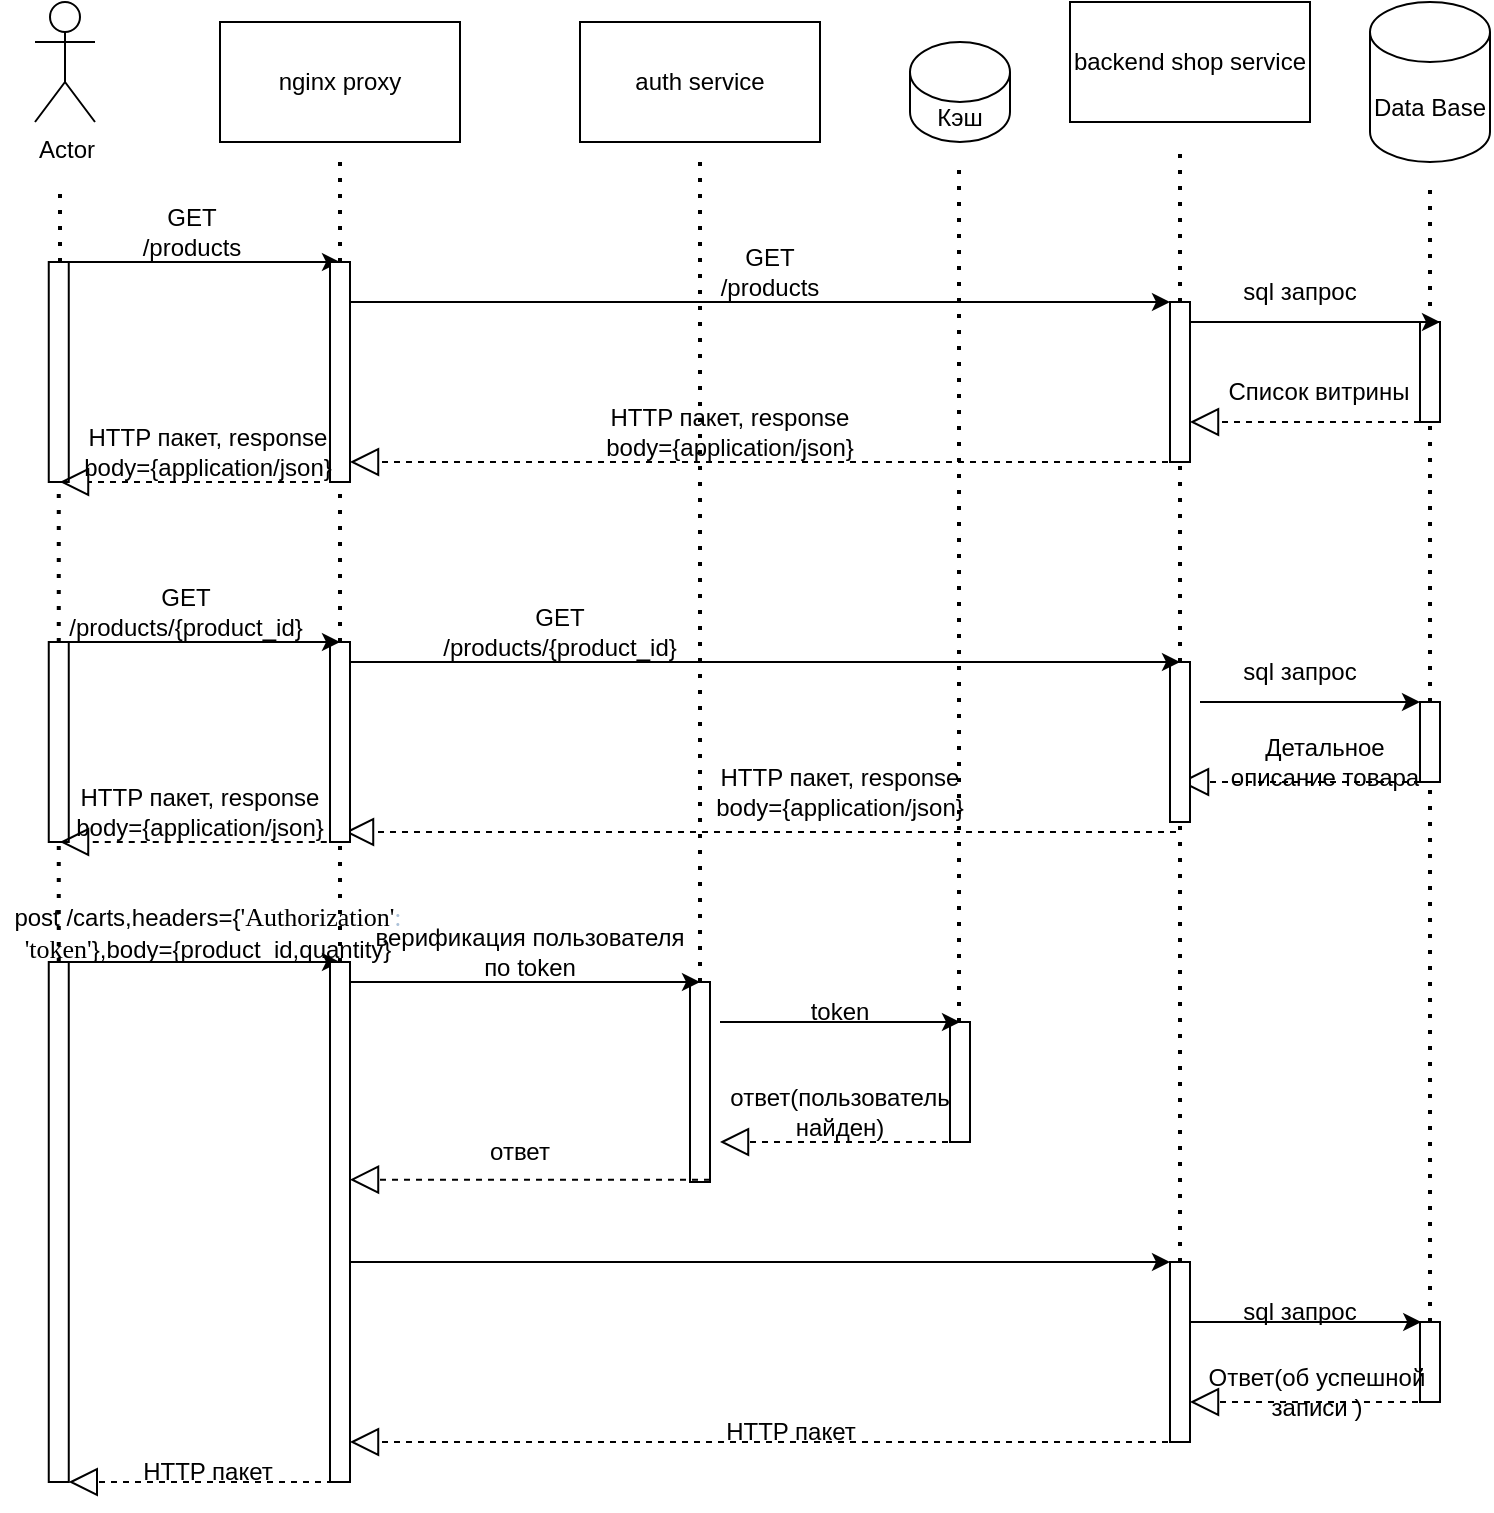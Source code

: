 <mxfile version="26.2.6">
  <diagram name="Page-1" id="2YBvvXClWsGukQMizWep">
    <mxGraphModel dx="978" dy="-429" grid="1" gridSize="10" guides="1" tooltips="1" connect="1" arrows="1" fold="1" page="1" pageScale="1" pageWidth="850" pageHeight="1100" math="0" shadow="0">
      <root>
        <mxCell id="0" />
        <mxCell id="1" parent="0" />
        <mxCell id="mWeFcGI8tAbBwMgsGRlw-103" value="" style="html=1;points=[[0,0,0,0,5],[0,1,0,0,-5],[1,0,0,0,5],[1,1,0,0,-5]];perimeter=orthogonalPerimeter;outlineConnect=0;targetShapes=umlLifeline;portConstraint=eastwest;newEdgeStyle={&quot;curved&quot;:0,&quot;rounded&quot;:0};" parent="1" vertex="1">
          <mxGeometry x="505" y="2150" width="10" height="60" as="geometry" />
        </mxCell>
        <mxCell id="mWeFcGI8tAbBwMgsGRlw-88" value="" style="html=1;points=[[0,0,0,0,5],[0,1,0,0,-5],[1,0,0,0,5],[1,1,0,0,-5]];perimeter=orthogonalPerimeter;outlineConnect=0;targetShapes=umlLifeline;portConstraint=eastwest;newEdgeStyle={&quot;curved&quot;:0,&quot;rounded&quot;:0};" parent="1" vertex="1">
          <mxGeometry x="375" y="2130" width="10" height="100" as="geometry" />
        </mxCell>
        <mxCell id="mWeFcGI8tAbBwMgsGRlw-29" value="" style="html=1;points=[[0,0,0,0,5],[0,1,0,0,-5],[1,0,0,0,5],[1,1,0,0,-5]];perimeter=orthogonalPerimeter;outlineConnect=0;targetShapes=umlLifeline;portConstraint=eastwest;newEdgeStyle={&quot;curved&quot;:0,&quot;rounded&quot;:0};" parent="1" vertex="1">
          <mxGeometry x="740" y="1800" width="10" height="50" as="geometry" />
        </mxCell>
        <mxCell id="mWeFcGI8tAbBwMgsGRlw-38" value="" style="html=1;points=[[0,0,0,0,5],[0,1,0,0,-5],[1,0,0,0,5],[1,1,0,0,-5]];perimeter=orthogonalPerimeter;outlineConnect=0;targetShapes=umlLifeline;portConstraint=eastwest;newEdgeStyle={&quot;curved&quot;:0,&quot;rounded&quot;:0};" parent="1" vertex="1">
          <mxGeometry x="615" y="1790" width="10" height="80" as="geometry" />
        </mxCell>
        <mxCell id="mWeFcGI8tAbBwMgsGRlw-11" value="Actor" style="shape=umlActor;verticalLabelPosition=bottom;verticalAlign=top;html=1;outlineConnect=0;" parent="1" vertex="1">
          <mxGeometry x="47.5" y="1640" width="30" height="60" as="geometry" />
        </mxCell>
        <mxCell id="mWeFcGI8tAbBwMgsGRlw-12" value="nginx proxy" style="rounded=0;whiteSpace=wrap;html=1;" parent="1" vertex="1">
          <mxGeometry x="140" y="1650" width="120" height="60" as="geometry" />
        </mxCell>
        <mxCell id="mWeFcGI8tAbBwMgsGRlw-13" value="auth service" style="rounded=0;whiteSpace=wrap;html=1;" parent="1" vertex="1">
          <mxGeometry x="320" y="1650" width="120" height="60" as="geometry" />
        </mxCell>
        <mxCell id="mWeFcGI8tAbBwMgsGRlw-14" value="backend shop service" style="rounded=0;whiteSpace=wrap;html=1;" parent="1" vertex="1">
          <mxGeometry x="565" y="1640" width="120" height="60" as="geometry" />
        </mxCell>
        <mxCell id="mWeFcGI8tAbBwMgsGRlw-16" value="Data Base" style="shape=cylinder3;whiteSpace=wrap;html=1;boundedLbl=1;backgroundOutline=1;size=15;" parent="1" vertex="1">
          <mxGeometry x="715" y="1640" width="60" height="80" as="geometry" />
        </mxCell>
        <mxCell id="mWeFcGI8tAbBwMgsGRlw-17" value="" style="endArrow=none;dashed=1;html=1;dashPattern=1 3;strokeWidth=2;rounded=0;" parent="1" source="mWeFcGI8tAbBwMgsGRlw-23" edge="1">
          <mxGeometry width="50" height="50" relative="1" as="geometry">
            <mxPoint x="60" y="2650" as="sourcePoint" />
            <mxPoint x="60" y="1730" as="targetPoint" />
          </mxGeometry>
        </mxCell>
        <mxCell id="mWeFcGI8tAbBwMgsGRlw-18" value="" style="endArrow=none;dashed=1;html=1;dashPattern=1 3;strokeWidth=2;rounded=0;" parent="1" source="mWeFcGI8tAbBwMgsGRlw-36" edge="1">
          <mxGeometry width="50" height="50" relative="1" as="geometry">
            <mxPoint x="199.5" y="2650" as="sourcePoint" />
            <mxPoint x="200" y="1720" as="targetPoint" />
          </mxGeometry>
        </mxCell>
        <mxCell id="mWeFcGI8tAbBwMgsGRlw-20" value="" style="endArrow=none;dashed=1;html=1;dashPattern=1 3;strokeWidth=2;rounded=0;" parent="1" source="mWeFcGI8tAbBwMgsGRlw-38" edge="1">
          <mxGeometry width="50" height="50" relative="1" as="geometry">
            <mxPoint x="619.5" y="2650" as="sourcePoint" />
            <mxPoint x="620" y="1710" as="targetPoint" />
          </mxGeometry>
        </mxCell>
        <mxCell id="mWeFcGI8tAbBwMgsGRlw-22" value="" style="endArrow=none;dashed=1;html=1;dashPattern=1 3;strokeWidth=2;rounded=0;" parent="1" source="mWeFcGI8tAbBwMgsGRlw-29" edge="1">
          <mxGeometry width="50" height="50" relative="1" as="geometry">
            <mxPoint x="709.5" y="2650" as="sourcePoint" />
            <mxPoint x="745" y="1730" as="targetPoint" />
          </mxGeometry>
        </mxCell>
        <mxCell id="mWeFcGI8tAbBwMgsGRlw-24" value="" style="endArrow=none;dashed=1;html=1;dashPattern=1 3;strokeWidth=2;rounded=0;" parent="1" source="mWeFcGI8tAbBwMgsGRlw-49" target="mWeFcGI8tAbBwMgsGRlw-23" edge="1">
          <mxGeometry width="50" height="50" relative="1" as="geometry">
            <mxPoint x="60" y="2650" as="sourcePoint" />
            <mxPoint x="60" y="1730" as="targetPoint" />
          </mxGeometry>
        </mxCell>
        <mxCell id="mWeFcGI8tAbBwMgsGRlw-23" value="" style="html=1;points=[[0,0,0,0,5],[0,1,0,0,-5],[1,0,0,0,5],[1,1,0,0,-5]];perimeter=orthogonalPerimeter;outlineConnect=0;targetShapes=umlLifeline;portConstraint=eastwest;newEdgeStyle={&quot;curved&quot;:0,&quot;rounded&quot;:0};" parent="1" vertex="1">
          <mxGeometry x="54.38" y="1770" width="10" height="110" as="geometry" />
        </mxCell>
        <mxCell id="mWeFcGI8tAbBwMgsGRlw-25" value="" style="endArrow=classic;html=1;rounded=0;" parent="1" edge="1">
          <mxGeometry width="50" height="50" relative="1" as="geometry">
            <mxPoint x="64.38" y="1770" as="sourcePoint" />
            <mxPoint x="200" y="1770" as="targetPoint" />
          </mxGeometry>
        </mxCell>
        <mxCell id="mWeFcGI8tAbBwMgsGRlw-27" value="" style="endArrow=classic;html=1;rounded=0;" parent="1" target="mWeFcGI8tAbBwMgsGRlw-38" edge="1">
          <mxGeometry width="50" height="50" relative="1" as="geometry">
            <mxPoint x="200" y="1790" as="sourcePoint" />
            <mxPoint x="610" y="1790" as="targetPoint" />
          </mxGeometry>
        </mxCell>
        <mxCell id="mWeFcGI8tAbBwMgsGRlw-28" value="" style="endArrow=classic;html=1;rounded=0;" parent="1" source="mWeFcGI8tAbBwMgsGRlw-38" edge="1">
          <mxGeometry width="50" height="50" relative="1" as="geometry">
            <mxPoint x="640" y="1800" as="sourcePoint" />
            <mxPoint x="750" y="1800" as="targetPoint" />
          </mxGeometry>
        </mxCell>
        <mxCell id="mWeFcGI8tAbBwMgsGRlw-30" value="" style="endArrow=none;dashed=1;html=1;dashPattern=1 3;strokeWidth=2;rounded=0;" parent="1" source="mWeFcGI8tAbBwMgsGRlw-63" target="mWeFcGI8tAbBwMgsGRlw-29" edge="1">
          <mxGeometry width="50" height="50" relative="1" as="geometry">
            <mxPoint x="744.5" y="2650" as="sourcePoint" />
            <mxPoint x="744.5" y="1730" as="targetPoint" />
          </mxGeometry>
        </mxCell>
        <mxCell id="mWeFcGI8tAbBwMgsGRlw-32" value="" style="endArrow=block;dashed=1;endFill=0;endSize=12;html=1;rounded=0;" parent="1" source="mWeFcGI8tAbBwMgsGRlw-29" target="mWeFcGI8tAbBwMgsGRlw-38" edge="1">
          <mxGeometry width="160" relative="1" as="geometry">
            <mxPoint x="705" y="1850" as="sourcePoint" />
            <mxPoint x="540" y="1850" as="targetPoint" />
            <Array as="points">
              <mxPoint x="690" y="1850" />
            </Array>
          </mxGeometry>
        </mxCell>
        <mxCell id="mWeFcGI8tAbBwMgsGRlw-33" value="" style="endArrow=block;dashed=1;endFill=0;endSize=12;html=1;rounded=0;" parent="1" target="mWeFcGI8tAbBwMgsGRlw-36" edge="1">
          <mxGeometry width="160" relative="1" as="geometry">
            <mxPoint x="620" y="1870" as="sourcePoint" />
            <mxPoint x="200" y="1870" as="targetPoint" />
          </mxGeometry>
        </mxCell>
        <mxCell id="mWeFcGI8tAbBwMgsGRlw-37" value="" style="endArrow=none;dashed=1;html=1;dashPattern=1 3;strokeWidth=2;rounded=0;" parent="1" source="mWeFcGI8tAbBwMgsGRlw-59" target="mWeFcGI8tAbBwMgsGRlw-36" edge="1">
          <mxGeometry width="50" height="50" relative="1" as="geometry">
            <mxPoint x="199.5" y="2650" as="sourcePoint" />
            <mxPoint x="199.5" y="1730" as="targetPoint" />
          </mxGeometry>
        </mxCell>
        <mxCell id="mWeFcGI8tAbBwMgsGRlw-36" value="" style="html=1;points=[[0,0,0,0,5],[0,1,0,0,-5],[1,0,0,0,5],[1,1,0,0,-5]];perimeter=orthogonalPerimeter;outlineConnect=0;targetShapes=umlLifeline;portConstraint=eastwest;newEdgeStyle={&quot;curved&quot;:0,&quot;rounded&quot;:0};" parent="1" vertex="1">
          <mxGeometry x="195" y="1770" width="10" height="110" as="geometry" />
        </mxCell>
        <mxCell id="mWeFcGI8tAbBwMgsGRlw-39" value="" style="endArrow=none;dashed=1;html=1;dashPattern=1 3;strokeWidth=2;rounded=0;" parent="1" source="mWeFcGI8tAbBwMgsGRlw-61" target="mWeFcGI8tAbBwMgsGRlw-38" edge="1">
          <mxGeometry width="50" height="50" relative="1" as="geometry">
            <mxPoint x="619.5" y="2650" as="sourcePoint" />
            <mxPoint x="619.5" y="1730" as="targetPoint" />
          </mxGeometry>
        </mxCell>
        <mxCell id="mWeFcGI8tAbBwMgsGRlw-44" value="sql запрос" style="text;html=1;align=center;verticalAlign=middle;whiteSpace=wrap;rounded=0;" parent="1" vertex="1">
          <mxGeometry x="650" y="1770" width="60" height="30" as="geometry" />
        </mxCell>
        <mxCell id="mWeFcGI8tAbBwMgsGRlw-45" value="Список витрины" style="text;html=1;align=center;verticalAlign=middle;whiteSpace=wrap;rounded=0;" parent="1" vertex="1">
          <mxGeometry x="637.5" y="1810" width="102.5" height="50" as="geometry" />
        </mxCell>
        <mxCell id="mWeFcGI8tAbBwMgsGRlw-47" value="" style="endArrow=none;dashed=1;html=1;dashPattern=1 3;strokeWidth=2;rounded=0;" parent="1" source="mWeFcGI8tAbBwMgsGRlw-88" edge="1">
          <mxGeometry width="50" height="50" relative="1" as="geometry">
            <mxPoint x="380" y="2390" as="sourcePoint" />
            <mxPoint x="380" y="1720" as="targetPoint" />
          </mxGeometry>
        </mxCell>
        <mxCell id="mWeFcGI8tAbBwMgsGRlw-50" value="" style="endArrow=none;dashed=1;html=1;dashPattern=1 3;strokeWidth=2;rounded=0;" parent="1" source="mWeFcGI8tAbBwMgsGRlw-76" target="mWeFcGI8tAbBwMgsGRlw-49" edge="1">
          <mxGeometry width="50" height="50" relative="1" as="geometry">
            <mxPoint x="60" y="2650" as="sourcePoint" />
            <mxPoint x="60" y="1870" as="targetPoint" />
          </mxGeometry>
        </mxCell>
        <mxCell id="mWeFcGI8tAbBwMgsGRlw-49" value="" style="html=1;points=[[0,0,0,0,5],[0,1,0,0,-5],[1,0,0,0,5],[1,1,0,0,-5]];perimeter=orthogonalPerimeter;outlineConnect=0;targetShapes=umlLifeline;portConstraint=eastwest;newEdgeStyle={&quot;curved&quot;:0,&quot;rounded&quot;:0};" parent="1" vertex="1">
          <mxGeometry x="54.38" y="1960" width="10" height="100" as="geometry" />
        </mxCell>
        <mxCell id="mWeFcGI8tAbBwMgsGRlw-54" value="" style="endArrow=block;dashed=1;endFill=0;endSize=12;html=1;rounded=0;" parent="1" edge="1">
          <mxGeometry width="160" relative="1" as="geometry">
            <mxPoint x="618" y="2055" as="sourcePoint" />
            <mxPoint x="202.5" y="2055" as="targetPoint" />
          </mxGeometry>
        </mxCell>
        <mxCell id="mWeFcGI8tAbBwMgsGRlw-55" value="" style="endArrow=block;dashed=1;endFill=0;endSize=12;html=1;rounded=0;entryX=0.5;entryY=0.75;entryDx=0;entryDy=0;entryPerimeter=0;" parent="1" source="mWeFcGI8tAbBwMgsGRlw-63" target="mWeFcGI8tAbBwMgsGRlw-61" edge="1">
          <mxGeometry width="160" relative="1" as="geometry">
            <mxPoint x="710" y="2030" as="sourcePoint" />
            <mxPoint x="530" y="2030" as="targetPoint" />
          </mxGeometry>
        </mxCell>
        <mxCell id="mWeFcGI8tAbBwMgsGRlw-56" value="" style="endArrow=block;dashed=1;endFill=0;endSize=12;html=1;rounded=0;" parent="1" edge="1">
          <mxGeometry width="160" relative="1" as="geometry">
            <mxPoint x="199.38" y="2060" as="sourcePoint" />
            <mxPoint x="60" y="2060" as="targetPoint" />
          </mxGeometry>
        </mxCell>
        <mxCell id="mWeFcGI8tAbBwMgsGRlw-57" value="" style="endArrow=block;dashed=1;endFill=0;endSize=12;html=1;rounded=0;" parent="1" edge="1">
          <mxGeometry width="160" relative="1" as="geometry">
            <mxPoint x="190" y="1880" as="sourcePoint" />
            <mxPoint x="60" y="1880" as="targetPoint" />
          </mxGeometry>
        </mxCell>
        <mxCell id="mWeFcGI8tAbBwMgsGRlw-58" value="HTTP пакет, response body={application/json}" style="text;html=1;align=center;verticalAlign=middle;whiteSpace=wrap;rounded=0;" parent="1" vertex="1">
          <mxGeometry x="68.76" y="1850" width="130" height="30" as="geometry" />
        </mxCell>
        <mxCell id="mWeFcGI8tAbBwMgsGRlw-60" value="" style="endArrow=none;dashed=1;html=1;dashPattern=1 3;strokeWidth=2;rounded=0;" parent="1" source="mWeFcGI8tAbBwMgsGRlw-90" target="mWeFcGI8tAbBwMgsGRlw-59" edge="1">
          <mxGeometry width="50" height="50" relative="1" as="geometry">
            <mxPoint x="199.5" y="2650" as="sourcePoint" />
            <mxPoint x="200" y="1880" as="targetPoint" />
          </mxGeometry>
        </mxCell>
        <mxCell id="mWeFcGI8tAbBwMgsGRlw-59" value="" style="html=1;points=[[0,0,0,0,5],[0,1,0,0,-5],[1,0,0,0,5],[1,1,0,0,-5]];perimeter=orthogonalPerimeter;outlineConnect=0;targetShapes=umlLifeline;portConstraint=eastwest;newEdgeStyle={&quot;curved&quot;:0,&quot;rounded&quot;:0};" parent="1" vertex="1">
          <mxGeometry x="195" y="1960" width="10" height="100" as="geometry" />
        </mxCell>
        <mxCell id="mWeFcGI8tAbBwMgsGRlw-62" value="" style="endArrow=none;dashed=1;html=1;dashPattern=1 3;strokeWidth=2;rounded=0;" parent="1" source="mWeFcGI8tAbBwMgsGRlw-98" target="mWeFcGI8tAbBwMgsGRlw-61" edge="1">
          <mxGeometry width="50" height="50" relative="1" as="geometry">
            <mxPoint x="619.5" y="2650" as="sourcePoint" />
            <mxPoint x="620" y="1860" as="targetPoint" />
          </mxGeometry>
        </mxCell>
        <mxCell id="mWeFcGI8tAbBwMgsGRlw-61" value="" style="html=1;points=[[0,0,0,0,5],[0,1,0,0,-5],[1,0,0,0,5],[1,1,0,0,-5]];perimeter=orthogonalPerimeter;outlineConnect=0;targetShapes=umlLifeline;portConstraint=eastwest;newEdgeStyle={&quot;curved&quot;:0,&quot;rounded&quot;:0};" parent="1" vertex="1">
          <mxGeometry x="615" y="1970" width="10" height="80" as="geometry" />
        </mxCell>
        <mxCell id="mWeFcGI8tAbBwMgsGRlw-64" value="" style="endArrow=none;dashed=1;html=1;dashPattern=1 3;strokeWidth=2;rounded=0;" parent="1" source="mWeFcGI8tAbBwMgsGRlw-96" target="mWeFcGI8tAbBwMgsGRlw-63" edge="1">
          <mxGeometry width="50" height="50" relative="1" as="geometry">
            <mxPoint x="744.5" y="2650" as="sourcePoint" />
            <mxPoint x="745" y="1850" as="targetPoint" />
          </mxGeometry>
        </mxCell>
        <mxCell id="mWeFcGI8tAbBwMgsGRlw-63" value="" style="html=1;points=[[0,0,0,0,5],[0,1,0,0,-5],[1,0,0,0,5],[1,1,0,0,-5]];perimeter=orthogonalPerimeter;outlineConnect=0;targetShapes=umlLifeline;portConstraint=eastwest;newEdgeStyle={&quot;curved&quot;:0,&quot;rounded&quot;:0};" parent="1" vertex="1">
          <mxGeometry x="740" y="1990" width="10" height="40" as="geometry" />
        </mxCell>
        <mxCell id="mWeFcGI8tAbBwMgsGRlw-53" value="" style="endArrow=classic;html=1;rounded=0;" parent="1" target="mWeFcGI8tAbBwMgsGRlw-63" edge="1">
          <mxGeometry width="50" height="50" relative="1" as="geometry">
            <mxPoint x="630" y="1990" as="sourcePoint" />
            <mxPoint x="710" y="1990" as="targetPoint" />
            <Array as="points">
              <mxPoint x="700" y="1990" />
            </Array>
          </mxGeometry>
        </mxCell>
        <mxCell id="mWeFcGI8tAbBwMgsGRlw-51" value="" style="endArrow=classic;html=1;rounded=0;" parent="1" edge="1">
          <mxGeometry width="50" height="50" relative="1" as="geometry">
            <mxPoint x="64.38" y="1960" as="sourcePoint" />
            <mxPoint x="200" y="1960" as="targetPoint" />
          </mxGeometry>
        </mxCell>
        <mxCell id="mWeFcGI8tAbBwMgsGRlw-65" value="GET&lt;div&gt;/products/{product_id}&lt;/div&gt;" style="text;html=1;align=center;verticalAlign=middle;whiteSpace=wrap;rounded=0;" parent="1" vertex="1">
          <mxGeometry x="92.5" y="1930" width="60" height="30" as="geometry" />
        </mxCell>
        <mxCell id="mWeFcGI8tAbBwMgsGRlw-67" value="GET&lt;div&gt;/products/{product_id}&lt;/div&gt;" style="text;html=1;align=center;verticalAlign=middle;whiteSpace=wrap;rounded=0;" parent="1" vertex="1">
          <mxGeometry x="280" y="1940" width="60" height="30" as="geometry" />
        </mxCell>
        <mxCell id="mWeFcGI8tAbBwMgsGRlw-71" value="sql запрос" style="text;html=1;align=center;verticalAlign=middle;whiteSpace=wrap;rounded=0;" parent="1" vertex="1">
          <mxGeometry x="650" y="1960" width="60" height="30" as="geometry" />
        </mxCell>
        <mxCell id="mWeFcGI8tAbBwMgsGRlw-72" value="Детальное описание товара" style="text;html=1;align=center;verticalAlign=middle;whiteSpace=wrap;rounded=0;" parent="1" vertex="1">
          <mxGeometry x="635" y="2000" width="115" height="40" as="geometry" />
        </mxCell>
        <mxCell id="mWeFcGI8tAbBwMgsGRlw-52" value="" style="endArrow=classic;html=1;rounded=0;" parent="1" source="mWeFcGI8tAbBwMgsGRlw-59" edge="1">
          <mxGeometry width="50" height="50" relative="1" as="geometry">
            <mxPoint x="210" y="1970" as="sourcePoint" />
            <mxPoint x="620" y="1970" as="targetPoint" />
          </mxGeometry>
        </mxCell>
        <mxCell id="mWeFcGI8tAbBwMgsGRlw-76" value="" style="html=1;points=[[0,0,0,0,5],[0,1,0,0,-5],[1,0,0,0,5],[1,1,0,0,-5]];perimeter=orthogonalPerimeter;outlineConnect=0;targetShapes=umlLifeline;portConstraint=eastwest;newEdgeStyle={&quot;curved&quot;:0,&quot;rounded&quot;:0};" parent="1" vertex="1">
          <mxGeometry x="54.38" y="2120" width="10" height="260" as="geometry" />
        </mxCell>
        <mxCell id="mWeFcGI8tAbBwMgsGRlw-79" value="" style="endArrow=classic;html=1;rounded=0;" parent="1" edge="1">
          <mxGeometry width="50" height="50" relative="1" as="geometry">
            <mxPoint x="64.38" y="2120" as="sourcePoint" />
            <mxPoint x="200" y="2120" as="targetPoint" />
          </mxGeometry>
        </mxCell>
        <mxCell id="mWeFcGI8tAbBwMgsGRlw-81" value="" style="endArrow=classic;html=1;rounded=0;" parent="1" edge="1">
          <mxGeometry width="50" height="50" relative="1" as="geometry">
            <mxPoint x="199.38" y="2130" as="sourcePoint" />
            <mxPoint x="380" y="2130" as="targetPoint" />
          </mxGeometry>
        </mxCell>
        <mxCell id="mWeFcGI8tAbBwMgsGRlw-82" value="" style="endArrow=classic;html=1;rounded=0;" parent="1" edge="1">
          <mxGeometry width="50" height="50" relative="1" as="geometry">
            <mxPoint x="390" y="2150" as="sourcePoint" />
            <mxPoint x="510" y="2150" as="targetPoint" />
          </mxGeometry>
        </mxCell>
        <mxCell id="mWeFcGI8tAbBwMgsGRlw-83" value="Кэш" style="shape=cylinder3;whiteSpace=wrap;html=1;boundedLbl=1;backgroundOutline=1;size=15;" parent="1" vertex="1">
          <mxGeometry x="485" y="1660" width="50" height="50" as="geometry" />
        </mxCell>
        <mxCell id="mWeFcGI8tAbBwMgsGRlw-86" value="" style="endArrow=block;dashed=1;endFill=0;endSize=12;html=1;rounded=0;" parent="1" edge="1">
          <mxGeometry width="160" relative="1" as="geometry">
            <mxPoint x="510" y="2210" as="sourcePoint" />
            <mxPoint x="390" y="2210" as="targetPoint" />
          </mxGeometry>
        </mxCell>
        <mxCell id="mWeFcGI8tAbBwMgsGRlw-87" value="" style="endArrow=block;dashed=1;endFill=0;endSize=12;html=1;rounded=0;" parent="1" edge="1">
          <mxGeometry width="160" relative="1" as="geometry">
            <mxPoint x="385" y="2228.82" as="sourcePoint" />
            <mxPoint x="205" y="2228.82" as="targetPoint" />
          </mxGeometry>
        </mxCell>
        <mxCell id="mWeFcGI8tAbBwMgsGRlw-90" value="" style="html=1;points=[[0,0,0,0,5],[0,1,0,0,-5],[1,0,0,0,5],[1,1,0,0,-5]];perimeter=orthogonalPerimeter;outlineConnect=0;targetShapes=umlLifeline;portConstraint=eastwest;newEdgeStyle={&quot;curved&quot;:0,&quot;rounded&quot;:0};" parent="1" vertex="1">
          <mxGeometry x="195" y="2120" width="10" height="260" as="geometry" />
        </mxCell>
        <mxCell id="mWeFcGI8tAbBwMgsGRlw-93" value="" style="endArrow=classic;html=1;rounded=0;" parent="1" edge="1">
          <mxGeometry width="50" height="50" relative="1" as="geometry">
            <mxPoint x="205" y="2270" as="sourcePoint" />
            <mxPoint x="615" y="2270" as="targetPoint" />
          </mxGeometry>
        </mxCell>
        <mxCell id="mWeFcGI8tAbBwMgsGRlw-94" value="" style="endArrow=classic;html=1;rounded=0;" parent="1" source="mWeFcGI8tAbBwMgsGRlw-98" edge="1">
          <mxGeometry width="50" height="50" relative="1" as="geometry">
            <mxPoint x="560" y="2300" as="sourcePoint" />
            <mxPoint x="740.62" y="2300" as="targetPoint" />
          </mxGeometry>
        </mxCell>
        <mxCell id="mWeFcGI8tAbBwMgsGRlw-95" value="" style="endArrow=block;dashed=1;endFill=0;endSize=12;html=1;rounded=0;" parent="1" target="mWeFcGI8tAbBwMgsGRlw-98" edge="1">
          <mxGeometry width="160" relative="1" as="geometry">
            <mxPoint x="745" y="2340" as="sourcePoint" />
            <mxPoint x="600" y="2340" as="targetPoint" />
          </mxGeometry>
        </mxCell>
        <mxCell id="mWeFcGI8tAbBwMgsGRlw-96" value="" style="html=1;points=[[0,0,0,0,5],[0,1,0,0,-5],[1,0,0,0,5],[1,1,0,0,-5]];perimeter=orthogonalPerimeter;outlineConnect=0;targetShapes=umlLifeline;portConstraint=eastwest;newEdgeStyle={&quot;curved&quot;:0,&quot;rounded&quot;:0};" parent="1" vertex="1">
          <mxGeometry x="740" y="2300" width="10" height="40" as="geometry" />
        </mxCell>
        <mxCell id="mWeFcGI8tAbBwMgsGRlw-98" value="" style="html=1;points=[[0,0,0,0,5],[0,1,0,0,-5],[1,0,0,0,5],[1,1,0,0,-5]];perimeter=orthogonalPerimeter;outlineConnect=0;targetShapes=umlLifeline;portConstraint=eastwest;newEdgeStyle={&quot;curved&quot;:0,&quot;rounded&quot;:0};" parent="1" vertex="1">
          <mxGeometry x="615" y="2270" width="10" height="90" as="geometry" />
        </mxCell>
        <mxCell id="mWeFcGI8tAbBwMgsGRlw-100" value="" style="endArrow=block;dashed=1;endFill=0;endSize=12;html=1;rounded=0;" parent="1" target="mWeFcGI8tAbBwMgsGRlw-90" edge="1">
          <mxGeometry width="160" relative="1" as="geometry">
            <mxPoint x="620" y="2360" as="sourcePoint" />
            <mxPoint x="350" y="2360" as="targetPoint" />
            <Array as="points">
              <mxPoint x="410" y="2360" />
            </Array>
          </mxGeometry>
        </mxCell>
        <mxCell id="mWeFcGI8tAbBwMgsGRlw-101" value="" style="endArrow=block;dashed=1;endFill=0;endSize=12;html=1;rounded=0;" parent="1" target="mWeFcGI8tAbBwMgsGRlw-76" edge="1">
          <mxGeometry width="160" relative="1" as="geometry">
            <mxPoint x="202.5" y="2380" as="sourcePoint" />
            <mxPoint x="70" y="2380" as="targetPoint" />
          </mxGeometry>
        </mxCell>
        <mxCell id="mWeFcGI8tAbBwMgsGRlw-102" value="" style="endArrow=none;dashed=1;html=1;dashPattern=1 3;strokeWidth=2;rounded=0;" parent="1" source="mWeFcGI8tAbBwMgsGRlw-103" edge="1">
          <mxGeometry width="50" height="50" relative="1" as="geometry">
            <mxPoint x="510" y="2651" as="sourcePoint" />
            <mxPoint x="509.5" y="1720" as="targetPoint" />
          </mxGeometry>
        </mxCell>
        <mxCell id="mWeFcGI8tAbBwMgsGRlw-105" value="GET&lt;div&gt;/products&lt;/div&gt;" style="text;html=1;align=center;verticalAlign=middle;whiteSpace=wrap;rounded=0;" parent="1" vertex="1">
          <mxGeometry x="95.63" y="1740" width="60" height="30" as="geometry" />
        </mxCell>
        <mxCell id="mWeFcGI8tAbBwMgsGRlw-106" value="GET&lt;div&gt;/products&lt;/div&gt;" style="text;html=1;align=center;verticalAlign=middle;whiteSpace=wrap;rounded=0;" parent="1" vertex="1">
          <mxGeometry x="385" y="1760" width="60" height="30" as="geometry" />
        </mxCell>
        <mxCell id="mWeFcGI8tAbBwMgsGRlw-108" value="верификация пользователя по token" style="text;html=1;align=center;verticalAlign=middle;whiteSpace=wrap;rounded=0;" parent="1" vertex="1">
          <mxGeometry x="215" y="2100" width="160" height="30" as="geometry" />
        </mxCell>
        <mxCell id="mWeFcGI8tAbBwMgsGRlw-109" value="token" style="text;html=1;align=center;verticalAlign=middle;whiteSpace=wrap;rounded=0;" parent="1" vertex="1">
          <mxGeometry x="420" y="2130" width="60" height="30" as="geometry" />
        </mxCell>
        <mxCell id="mWeFcGI8tAbBwMgsGRlw-110" value="ответ(пользователь найден)" style="text;html=1;align=center;verticalAlign=middle;whiteSpace=wrap;rounded=0;" parent="1" vertex="1">
          <mxGeometry x="395" y="2180" width="110" height="30" as="geometry" />
        </mxCell>
        <mxCell id="mWeFcGI8tAbBwMgsGRlw-111" value="ответ" style="text;html=1;align=center;verticalAlign=middle;whiteSpace=wrap;rounded=0;" parent="1" vertex="1">
          <mxGeometry x="260" y="2200" width="60" height="30" as="geometry" />
        </mxCell>
        <mxCell id="mWeFcGI8tAbBwMgsGRlw-127" value="sql запрос" style="text;html=1;align=center;verticalAlign=middle;whiteSpace=wrap;rounded=0;" parent="1" vertex="1">
          <mxGeometry x="650" y="2280" width="60" height="30" as="geometry" />
        </mxCell>
        <mxCell id="mWeFcGI8tAbBwMgsGRlw-129" value="HTTP пакет" style="text;html=1;align=center;verticalAlign=middle;whiteSpace=wrap;rounded=0;" parent="1" vertex="1">
          <mxGeometry x="358" y="2340" width="135" height="30" as="geometry" />
        </mxCell>
        <mxCell id="mWeFcGI8tAbBwMgsGRlw-130" value="HTTP пакет" style="text;html=1;align=center;verticalAlign=middle;whiteSpace=wrap;rounded=0;" parent="1" vertex="1">
          <mxGeometry x="95.63" y="2360" width="76.25" height="30" as="geometry" />
        </mxCell>
        <mxCell id="mWeFcGI8tAbBwMgsGRlw-132" value="post /carts,headers={&lt;span style=&quot;font-family: &amp;quot;.AppleSystemUIFontMonospaced&amp;quot;; font-size: 13px;&quot;&gt;&#39;Authorization&#39;&lt;/span&gt;&lt;span style=&quot;font-family: &amp;quot;.AppleSystemUIFontMonospaced&amp;quot;; font-size: 13px; color: rgb(172, 193, 216);&quot;&gt;:&lt;/span&gt;&lt;span style=&quot;font-family: &amp;quot;.AppleSystemUIFontMonospaced&amp;quot;; font-size: 13px;&quot;&gt; &#39;token&#39;&lt;/span&gt;},body={product_id,quantity}" style="text;html=1;align=center;verticalAlign=middle;whiteSpace=wrap;rounded=0;" parent="1" vertex="1">
          <mxGeometry x="30.01" y="2090" width="207.5" height="30" as="geometry" />
        </mxCell>
        <mxCell id="mWeFcGI8tAbBwMgsGRlw-133" value="HTTP пакет, response body={application/json}" style="text;html=1;align=center;verticalAlign=middle;whiteSpace=wrap;rounded=0;" parent="1" vertex="1">
          <mxGeometry x="65" y="2030" width="130" height="30" as="geometry" />
        </mxCell>
        <mxCell id="mWeFcGI8tAbBwMgsGRlw-134" value="HTTP пакет, response body={application/json}" style="text;html=1;align=center;verticalAlign=middle;whiteSpace=wrap;rounded=0;" parent="1" vertex="1">
          <mxGeometry x="330" y="1840" width="130" height="30" as="geometry" />
        </mxCell>
        <mxCell id="mWeFcGI8tAbBwMgsGRlw-135" value="HTTP пакет, response body={application/json}" style="text;html=1;align=center;verticalAlign=middle;whiteSpace=wrap;rounded=0;" parent="1" vertex="1">
          <mxGeometry x="385" y="2020" width="130" height="30" as="geometry" />
        </mxCell>
        <mxCell id="mWeFcGI8tAbBwMgsGRlw-137" value="Ответ(об успешной записи )" style="text;html=1;align=center;verticalAlign=middle;whiteSpace=wrap;rounded=0;" parent="1" vertex="1">
          <mxGeometry x="631.25" y="2320" width="115" height="30" as="geometry" />
        </mxCell>
      </root>
    </mxGraphModel>
  </diagram>
</mxfile>
